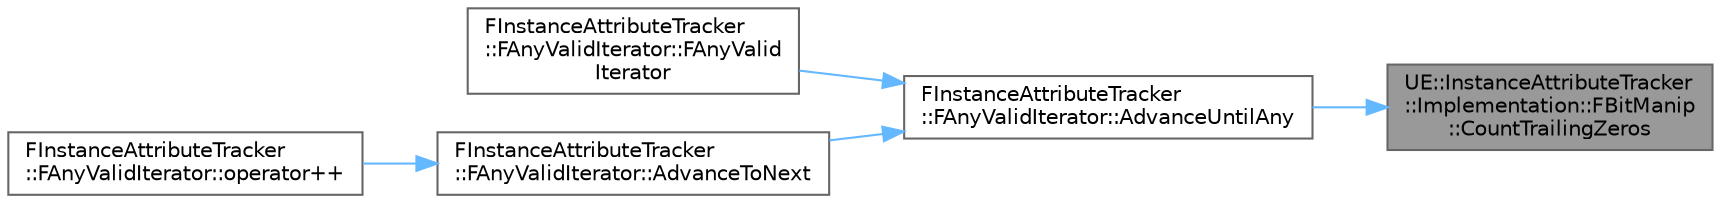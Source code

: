 digraph "UE::InstanceAttributeTracker::Implementation::FBitManip::CountTrailingZeros"
{
 // INTERACTIVE_SVG=YES
 // LATEX_PDF_SIZE
  bgcolor="transparent";
  edge [fontname=Helvetica,fontsize=10,labelfontname=Helvetica,labelfontsize=10];
  node [fontname=Helvetica,fontsize=10,shape=box,height=0.2,width=0.4];
  rankdir="RL";
  Node1 [id="Node000001",label="UE::InstanceAttributeTracker\l::Implementation::FBitManip\l::CountTrailingZeros",height=0.2,width=0.4,color="gray40", fillcolor="grey60", style="filled", fontcolor="black",tooltip="Make it possible to select the function based on the overloaded type for 32/64-bit use."];
  Node1 -> Node2 [id="edge1_Node000001_Node000002",dir="back",color="steelblue1",style="solid",tooltip=" "];
  Node2 [id="Node000002",label="FInstanceAttributeTracker\l::FAnyValidIterator::AdvanceUntilAny",height=0.2,width=0.4,color="grey40", fillcolor="white", style="filled",URL="$d0/db5/classFInstanceAttributeTracker_1_1FAnyValidIterator.html#ad95f71ca71c10a147b0c20fcf1b76512",tooltip=" "];
  Node2 -> Node3 [id="edge2_Node000002_Node000003",dir="back",color="steelblue1",style="solid",tooltip=" "];
  Node3 [id="Node000003",label="FInstanceAttributeTracker\l::FAnyValidIterator::FAnyValid\lIterator",height=0.2,width=0.4,color="grey40", fillcolor="white", style="filled",URL="$d0/db5/classFInstanceAttributeTracker_1_1FAnyValidIterator.html#ac1ad86be98ac50d6149547a872df19d4",tooltip=" "];
  Node2 -> Node4 [id="edge3_Node000002_Node000004",dir="back",color="steelblue1",style="solid",tooltip=" "];
  Node4 [id="Node000004",label="FInstanceAttributeTracker\l::FAnyValidIterator::AdvanceToNext",height=0.2,width=0.4,color="grey40", fillcolor="white", style="filled",URL="$d0/db5/classFInstanceAttributeTracker_1_1FAnyValidIterator.html#a8879544dde603719ded37df0f721c7e6",tooltip=" "];
  Node4 -> Node5 [id="edge4_Node000004_Node000005",dir="back",color="steelblue1",style="solid",tooltip=" "];
  Node5 [id="Node000005",label="FInstanceAttributeTracker\l::FAnyValidIterator::operator++",height=0.2,width=0.4,color="grey40", fillcolor="white", style="filled",URL="$d0/db5/classFInstanceAttributeTracker_1_1FAnyValidIterator.html#aa772ed15388b9a4b4b4058911a20f0e9",tooltip=" "];
}
